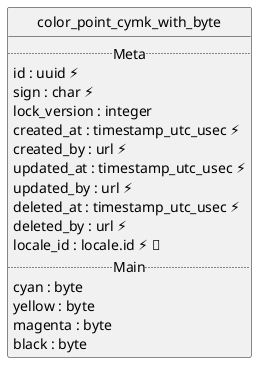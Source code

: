 @startuml uml
skinparam monochrome true
skinparam linetype ortho
hide circle

entity color_point_cymk_with_byte {
  .. Meta ..
  id : uuid ⚡
  sign : char ⚡
  lock_version : integer
  created_at : timestamp_utc_usec ⚡
  created_by : url ⚡
  updated_at : timestamp_utc_usec ⚡
  updated_by : url ⚡
  deleted_at : timestamp_utc_usec ⚡
  deleted_by : url ⚡
  locale_id : locale.id ⚡ 🔑
  .. Main ..
  cyan : byte
  yellow : byte
  magenta : byte
  black : byte
}

@enduml
